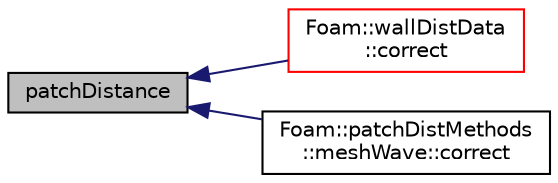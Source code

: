 digraph "patchDistance"
{
  bgcolor="transparent";
  edge [fontname="Helvetica",fontsize="10",labelfontname="Helvetica",labelfontsize="10"];
  node [fontname="Helvetica",fontsize="10",shape=record];
  rankdir="LR";
  Node17 [label="patchDistance",height=0.2,width=0.4,color="black", fillcolor="grey75", style="filled", fontcolor="black"];
  Node17 -> Node18 [dir="back",color="midnightblue",fontsize="10",style="solid",fontname="Helvetica"];
  Node18 [label="Foam::wallDistData\l::correct",height=0.2,width=0.4,color="red",URL="$a23721.html#a3ae44b28050c3aa494c1d8e18cf618c1",tooltip="Correct for mesh geom/topo changes. "];
  Node17 -> Node20 [dir="back",color="midnightblue",fontsize="10",style="solid",fontname="Helvetica"];
  Node20 [label="Foam::patchDistMethods\l::meshWave::correct",height=0.2,width=0.4,color="black",URL="$a23717.html#a612bb420e07dbe61608dafebdebbaf8a",tooltip="Correct the given distance-to-patch and normal-to-patch fields. "];
}
